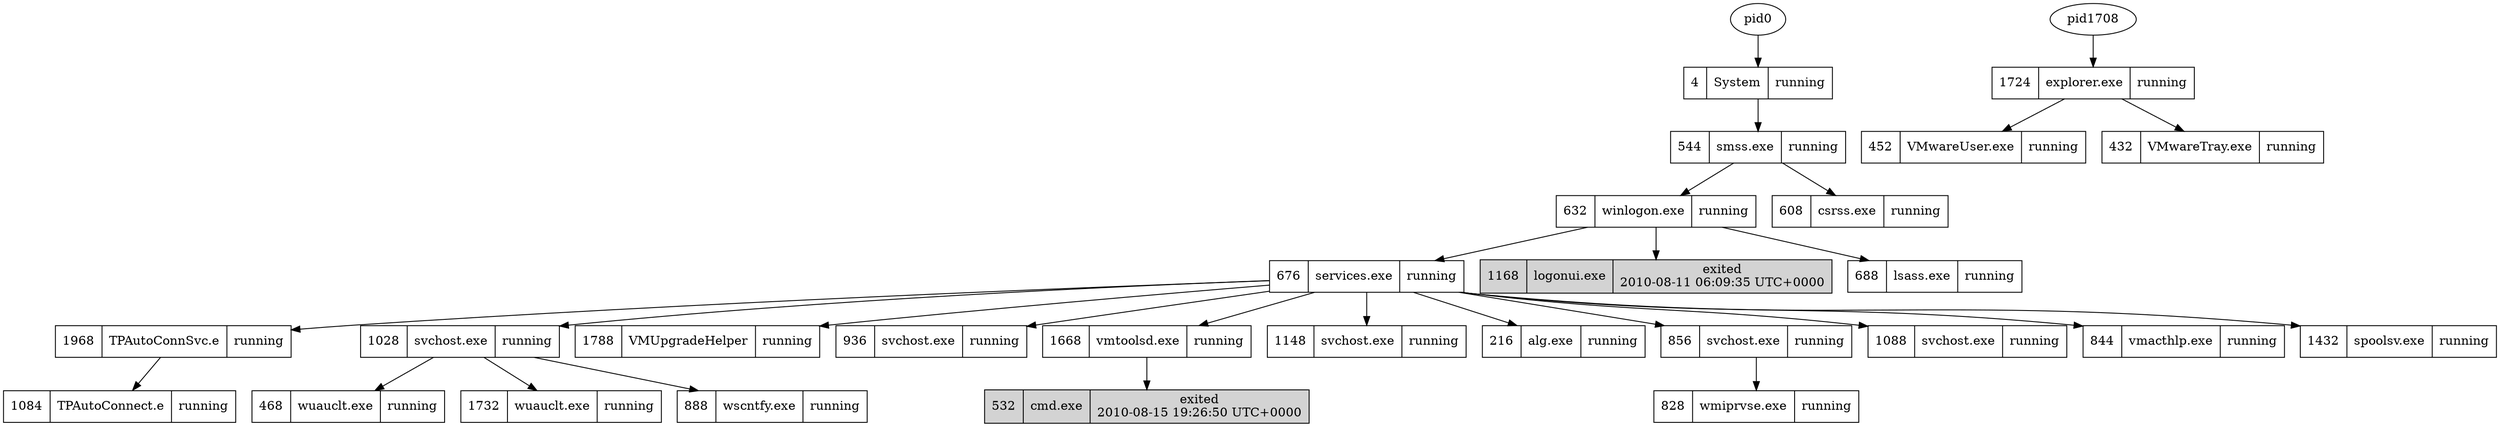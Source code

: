 digraph processtree { 
graph [rankdir = "TB"];
pid676 -> pid1968 [];
pid1028 -> pid468 [];
pid676 -> pid1788 [];
pid1968 -> pid1084 [];
pid0 -> pid4 [];
pid4 -> pid544 [];
pid676 -> pid936 [];
pid1708 -> pid1724 [];
pid632 -> pid676 [];
pid1668 -> pid532 [];
pid676 -> pid1148 [];
pid544 -> pid608 [];
pid1724 -> pid452 [];
pid676 -> pid216 [];
pid632 -> pid1168 [];
pid856 -> pid828 [];
pid1724 -> pid432 [];
pid1028 -> pid1732 [];
pid676 -> pid1088 [];
pid676 -> pid1028 [];
pid676 -> pid844 [];
pid1028 -> pid888 [];
pid544 -> pid632 [];
pid676 -> pid1668 [];
pid676 -> pid1432 [];
pid632 -> pid688 [];
pid676 -> pid856 [];
pid468 [label="468 | wuauclt.exe |running" shape="record" ];
pid4 [label="4 | System |running" shape="record" ];
pid452 [label="452 | VMwareUser.exe |running" shape="record" ];
pid544 [label="544 | smss.exe |running" shape="record" ];
pid532 [label="532 | cmd.exe |exited\n2010-08-15 19:26:50 UTC+0000" shape="record"  style = "filled" fillcolor = "lightgray" ];
pid1968 [label="1968 | TPAutoConnSvc.e |running" shape="record" ];
pid1148 [label="1148 | svchost.exe |running" shape="record" ];
pid1724 [label="1724 | explorer.exe |running" shape="record" ];
pid828 [label="828 | wmiprvse.exe |running" shape="record" ];
pid1788 [label="1788 | VMUpgradeHelper |running" shape="record" ];
pid1168 [label="1168 | logonui.exe |exited\n2010-08-11 06:09:35 UTC+0000" shape="record"  style = "filled" fillcolor = "lightgray" ];
pid1088 [label="1088 | svchost.exe |running" shape="record" ];
pid936 [label="936 | svchost.exe |running" shape="record" ];
pid1084 [label="1084 | TPAutoConnect.e |running" shape="record" ];
pid1432 [label="1432 | spoolsv.exe |running" shape="record" ];
pid1668 [label="1668 | vmtoolsd.exe |running" shape="record" ];
pid1732 [label="1732 | wuauclt.exe |running" shape="record" ];
pid844 [label="844 | vmacthlp.exe |running" shape="record" ];
pid432 [label="432 | VMwareTray.exe |running" shape="record" ];
pid216 [label="216 | alg.exe |running" shape="record" ];
pid688 [label="688 | lsass.exe |running" shape="record" ];
pid856 [label="856 | svchost.exe |running" shape="record" ];
pid888 [label="888 | wscntfy.exe |running" shape="record" ];
pid632 [label="632 | winlogon.exe |running" shape="record" ];
pid676 [label="676 | services.exe |running" shape="record" ];
pid1028 [label="1028 | svchost.exe |running" shape="record" ];
pid608 [label="608 | csrss.exe |running" shape="record" ];
}